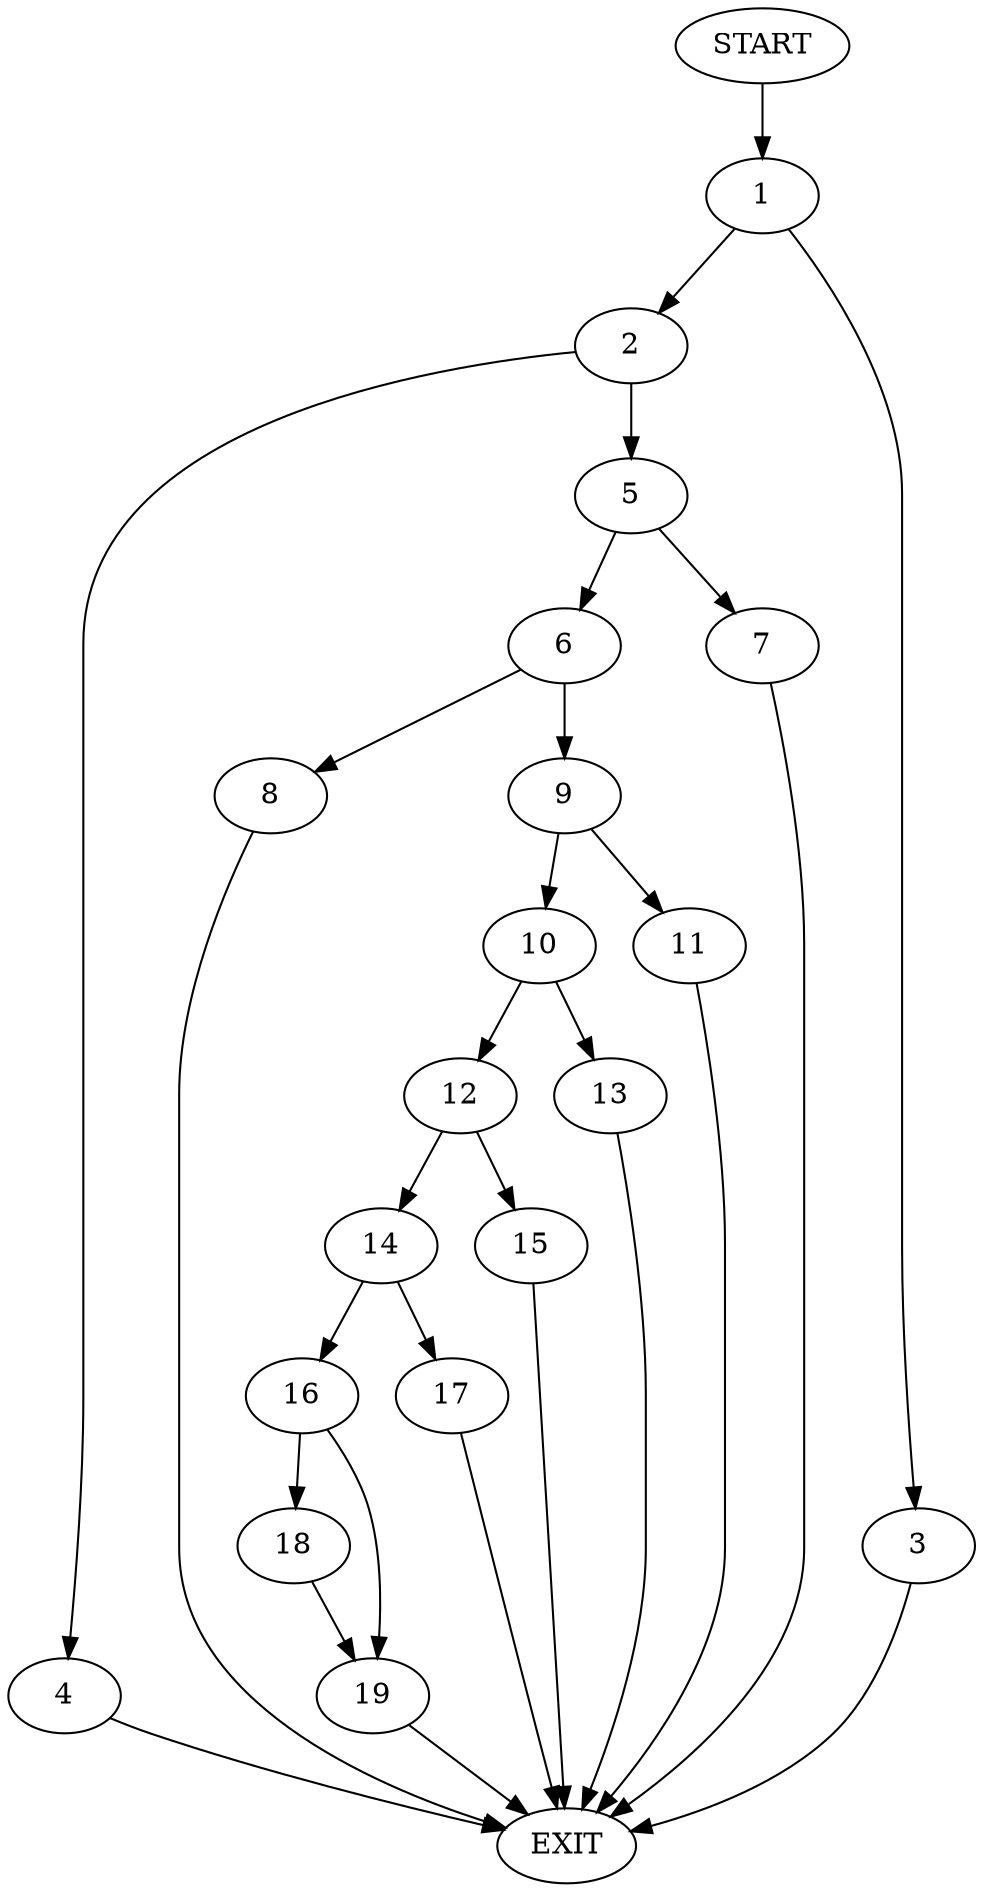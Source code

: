 digraph {
0 [label="START"]
20 [label="EXIT"]
0 -> 1
1 -> 2
1 -> 3
2 -> 4
2 -> 5
3 -> 20
4 -> 20
5 -> 6
5 -> 7
7 -> 20
6 -> 8
6 -> 9
8 -> 20
9 -> 10
9 -> 11
10 -> 12
10 -> 13
11 -> 20
12 -> 14
12 -> 15
13 -> 20
14 -> 16
14 -> 17
15 -> 20
17 -> 20
16 -> 18
16 -> 19
19 -> 20
18 -> 19
}
